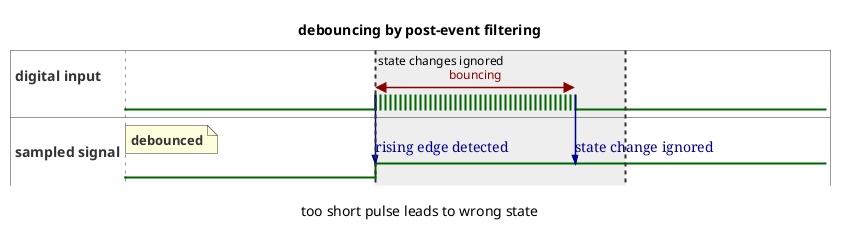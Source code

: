 @startuml
title debouncing by post-event filtering
caption too short pulse leads to wrong state
hide time-axis
scale 1 as 250 pixels
binary "digital input" as D
binary "sampled signal" as B

@0
D is low
note top of B : debounced
B is low
@+1
D is {low,high}
D@+0 <-> @+0.8 : bouncing
D -> B : rising edge detected
highlight +0 to +1 : state changes ignored
B is high
@+0.8
D is low
D -> B : state change ignored

@enduml
